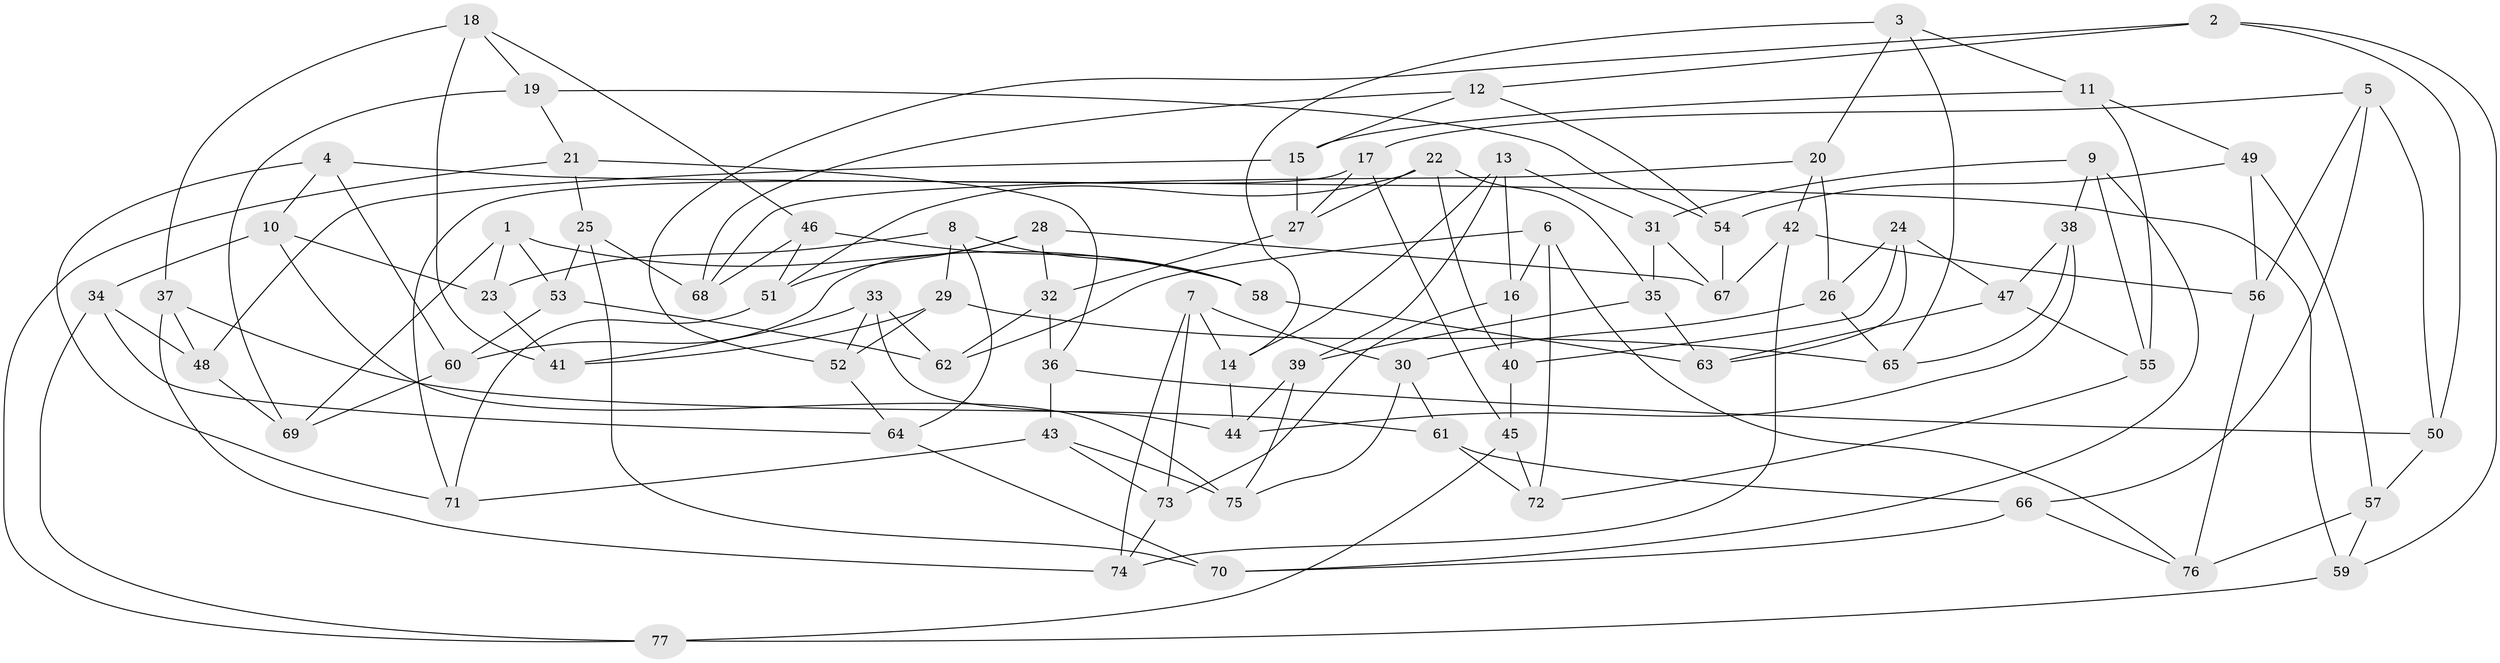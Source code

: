 // Generated by graph-tools (version 1.1) at 2025/50/03/09/25 03:50:53]
// undirected, 77 vertices, 154 edges
graph export_dot {
graph [start="1"]
  node [color=gray90,style=filled];
  1;
  2;
  3;
  4;
  5;
  6;
  7;
  8;
  9;
  10;
  11;
  12;
  13;
  14;
  15;
  16;
  17;
  18;
  19;
  20;
  21;
  22;
  23;
  24;
  25;
  26;
  27;
  28;
  29;
  30;
  31;
  32;
  33;
  34;
  35;
  36;
  37;
  38;
  39;
  40;
  41;
  42;
  43;
  44;
  45;
  46;
  47;
  48;
  49;
  50;
  51;
  52;
  53;
  54;
  55;
  56;
  57;
  58;
  59;
  60;
  61;
  62;
  63;
  64;
  65;
  66;
  67;
  68;
  69;
  70;
  71;
  72;
  73;
  74;
  75;
  76;
  77;
  1 -- 53;
  1 -- 23;
  1 -- 69;
  1 -- 58;
  2 -- 50;
  2 -- 59;
  2 -- 52;
  2 -- 12;
  3 -- 20;
  3 -- 11;
  3 -- 14;
  3 -- 65;
  4 -- 60;
  4 -- 71;
  4 -- 59;
  4 -- 10;
  5 -- 66;
  5 -- 50;
  5 -- 56;
  5 -- 17;
  6 -- 72;
  6 -- 62;
  6 -- 16;
  6 -- 76;
  7 -- 14;
  7 -- 73;
  7 -- 30;
  7 -- 74;
  8 -- 58;
  8 -- 64;
  8 -- 29;
  8 -- 23;
  9 -- 31;
  9 -- 55;
  9 -- 70;
  9 -- 38;
  10 -- 34;
  10 -- 75;
  10 -- 23;
  11 -- 49;
  11 -- 15;
  11 -- 55;
  12 -- 15;
  12 -- 54;
  12 -- 68;
  13 -- 14;
  13 -- 39;
  13 -- 16;
  13 -- 31;
  14 -- 44;
  15 -- 48;
  15 -- 27;
  16 -- 73;
  16 -- 40;
  17 -- 45;
  17 -- 71;
  17 -- 27;
  18 -- 19;
  18 -- 41;
  18 -- 37;
  18 -- 46;
  19 -- 54;
  19 -- 69;
  19 -- 21;
  20 -- 42;
  20 -- 68;
  20 -- 26;
  21 -- 25;
  21 -- 36;
  21 -- 77;
  22 -- 27;
  22 -- 35;
  22 -- 51;
  22 -- 40;
  23 -- 41;
  24 -- 47;
  24 -- 63;
  24 -- 26;
  24 -- 40;
  25 -- 68;
  25 -- 70;
  25 -- 53;
  26 -- 30;
  26 -- 65;
  27 -- 32;
  28 -- 51;
  28 -- 67;
  28 -- 32;
  28 -- 60;
  29 -- 41;
  29 -- 52;
  29 -- 65;
  30 -- 75;
  30 -- 61;
  31 -- 67;
  31 -- 35;
  32 -- 62;
  32 -- 36;
  33 -- 41;
  33 -- 44;
  33 -- 62;
  33 -- 52;
  34 -- 64;
  34 -- 77;
  34 -- 48;
  35 -- 39;
  35 -- 63;
  36 -- 50;
  36 -- 43;
  37 -- 74;
  37 -- 61;
  37 -- 48;
  38 -- 44;
  38 -- 65;
  38 -- 47;
  39 -- 44;
  39 -- 75;
  40 -- 45;
  42 -- 67;
  42 -- 56;
  42 -- 74;
  43 -- 73;
  43 -- 75;
  43 -- 71;
  45 -- 77;
  45 -- 72;
  46 -- 51;
  46 -- 58;
  46 -- 68;
  47 -- 63;
  47 -- 55;
  48 -- 69;
  49 -- 56;
  49 -- 54;
  49 -- 57;
  50 -- 57;
  51 -- 71;
  52 -- 64;
  53 -- 60;
  53 -- 62;
  54 -- 67;
  55 -- 72;
  56 -- 76;
  57 -- 59;
  57 -- 76;
  58 -- 63;
  59 -- 77;
  60 -- 69;
  61 -- 66;
  61 -- 72;
  64 -- 70;
  66 -- 76;
  66 -- 70;
  73 -- 74;
}
